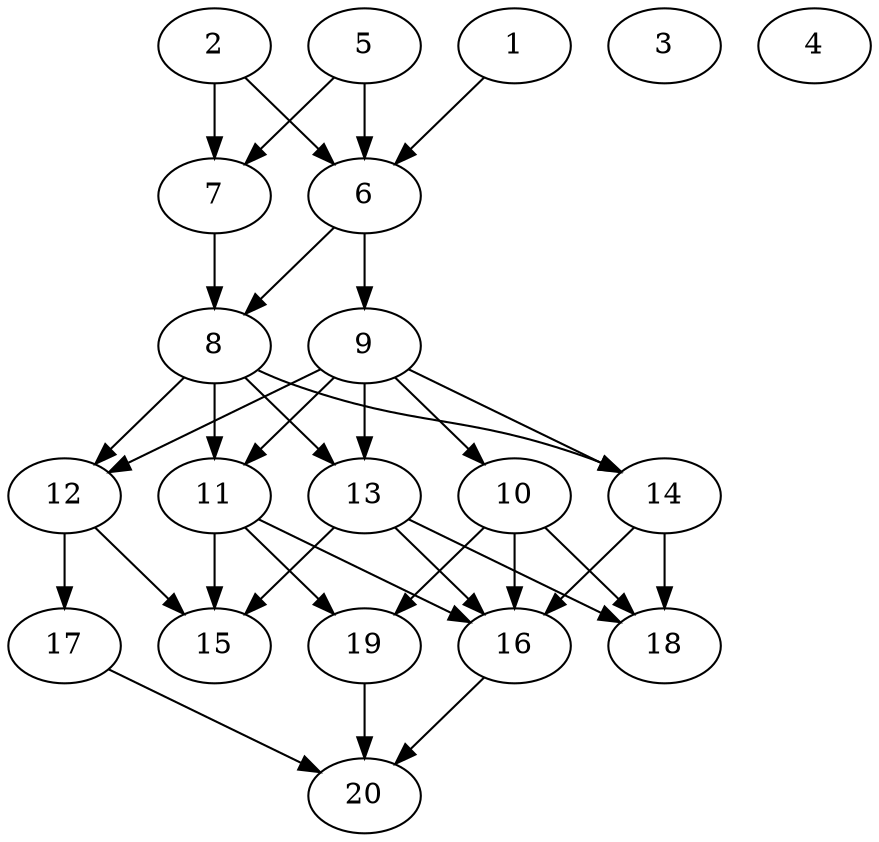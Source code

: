 // DAG automatically generated by daggen at Thu Oct  3 13:58:42 2019
// ./daggen --dot -n 20 --ccr 0.5 --fat 0.5 --regular 0.5 --density 0.7 --mindata 5242880 --maxdata 52428800 
digraph G {
  1 [size="15468544", alpha="0.10", expect_size="7734272"] 
  1 -> 6 [size ="7734272"]
  2 [size="28325888", alpha="0.00", expect_size="14162944"] 
  2 -> 6 [size ="14162944"]
  2 -> 7 [size ="14162944"]
  3 [size="85891072", alpha="0.16", expect_size="42945536"] 
  4 [size="21235712", alpha="0.01", expect_size="10617856"] 
  5 [size="52000768", alpha="0.09", expect_size="26000384"] 
  5 -> 6 [size ="26000384"]
  5 -> 7 [size ="26000384"]
  6 [size="78190592", alpha="0.13", expect_size="39095296"] 
  6 -> 8 [size ="39095296"]
  6 -> 9 [size ="39095296"]
  7 [size="104151040", alpha="0.20", expect_size="52075520"] 
  7 -> 8 [size ="52075520"]
  8 [size="21248000", alpha="0.01", expect_size="10624000"] 
  8 -> 11 [size ="10624000"]
  8 -> 12 [size ="10624000"]
  8 -> 13 [size ="10624000"]
  8 -> 14 [size ="10624000"]
  9 [size="104167424", alpha="0.03", expect_size="52083712"] 
  9 -> 10 [size ="52083712"]
  9 -> 11 [size ="52083712"]
  9 -> 12 [size ="52083712"]
  9 -> 13 [size ="52083712"]
  9 -> 14 [size ="52083712"]
  10 [size="32731136", alpha="0.01", expect_size="16365568"] 
  10 -> 16 [size ="16365568"]
  10 -> 18 [size ="16365568"]
  10 -> 19 [size ="16365568"]
  11 [size="22870016", alpha="0.11", expect_size="11435008"] 
  11 -> 15 [size ="11435008"]
  11 -> 16 [size ="11435008"]
  11 -> 19 [size ="11435008"]
  12 [size="69189632", alpha="0.10", expect_size="34594816"] 
  12 -> 15 [size ="34594816"]
  12 -> 17 [size ="34594816"]
  13 [size="71378944", alpha="0.11", expect_size="35689472"] 
  13 -> 15 [size ="35689472"]
  13 -> 16 [size ="35689472"]
  13 -> 18 [size ="35689472"]
  14 [size="50812928", alpha="0.12", expect_size="25406464"] 
  14 -> 16 [size ="25406464"]
  14 -> 18 [size ="25406464"]
  15 [size="54480896", alpha="0.14", expect_size="27240448"] 
  16 [size="96925696", alpha="0.10", expect_size="48462848"] 
  16 -> 20 [size ="48462848"]
  17 [size="66197504", alpha="0.17", expect_size="33098752"] 
  17 -> 20 [size ="33098752"]
  18 [size="65126400", alpha="0.04", expect_size="32563200"] 
  19 [size="70443008", alpha="0.09", expect_size="35221504"] 
  19 -> 20 [size ="35221504"]
  20 [size="82823168", alpha="0.10", expect_size="41411584"] 
}

